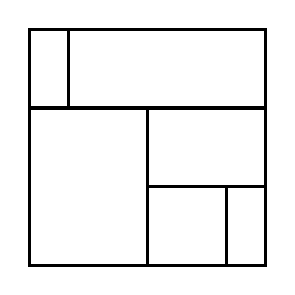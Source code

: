 \begin{tikzpicture}[very thick, scale=.5]
    \draw (0,4) rectangle (1,6);
    \draw (1,4) rectangle (6,6);
    \draw (0,0) rectangle (3,4);
    \draw (3,2) rectangle (6,4);
    \draw (3,0) rectangle (5,2);
    \draw (5,0) rectangle (6,2);
\end{tikzpicture}
